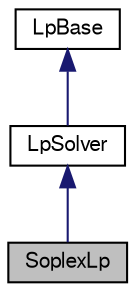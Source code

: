 digraph "SoplexLp"
{
 // LATEX_PDF_SIZE
  edge [fontname="FreeSans",fontsize="10",labelfontname="FreeSans",labelfontsize="10"];
  node [fontname="FreeSans",fontsize="10",shape=record];
  Node0 [label="SoplexLp",height=0.2,width=0.4,color="black", fillcolor="grey75", style="filled", fontcolor="black",tooltip="Interface for the SOPLEX solver."];
  Node1 -> Node0 [dir="back",color="midnightblue",fontsize="10",style="solid",fontname="FreeSans"];
  Node1 [label="LpSolver",height=0.2,width=0.4,color="black", fillcolor="white", style="filled",URL="$a03141.html",tooltip="Common base class for LP solvers."];
  Node2 -> Node1 [dir="back",color="midnightblue",fontsize="10",style="solid",fontname="FreeSans"];
  Node2 [label="LpBase",height=0.2,width=0.4,color="black", fillcolor="white", style="filled",URL="$a03077.html",tooltip="Common base class for LP and MIP solvers."];
}
